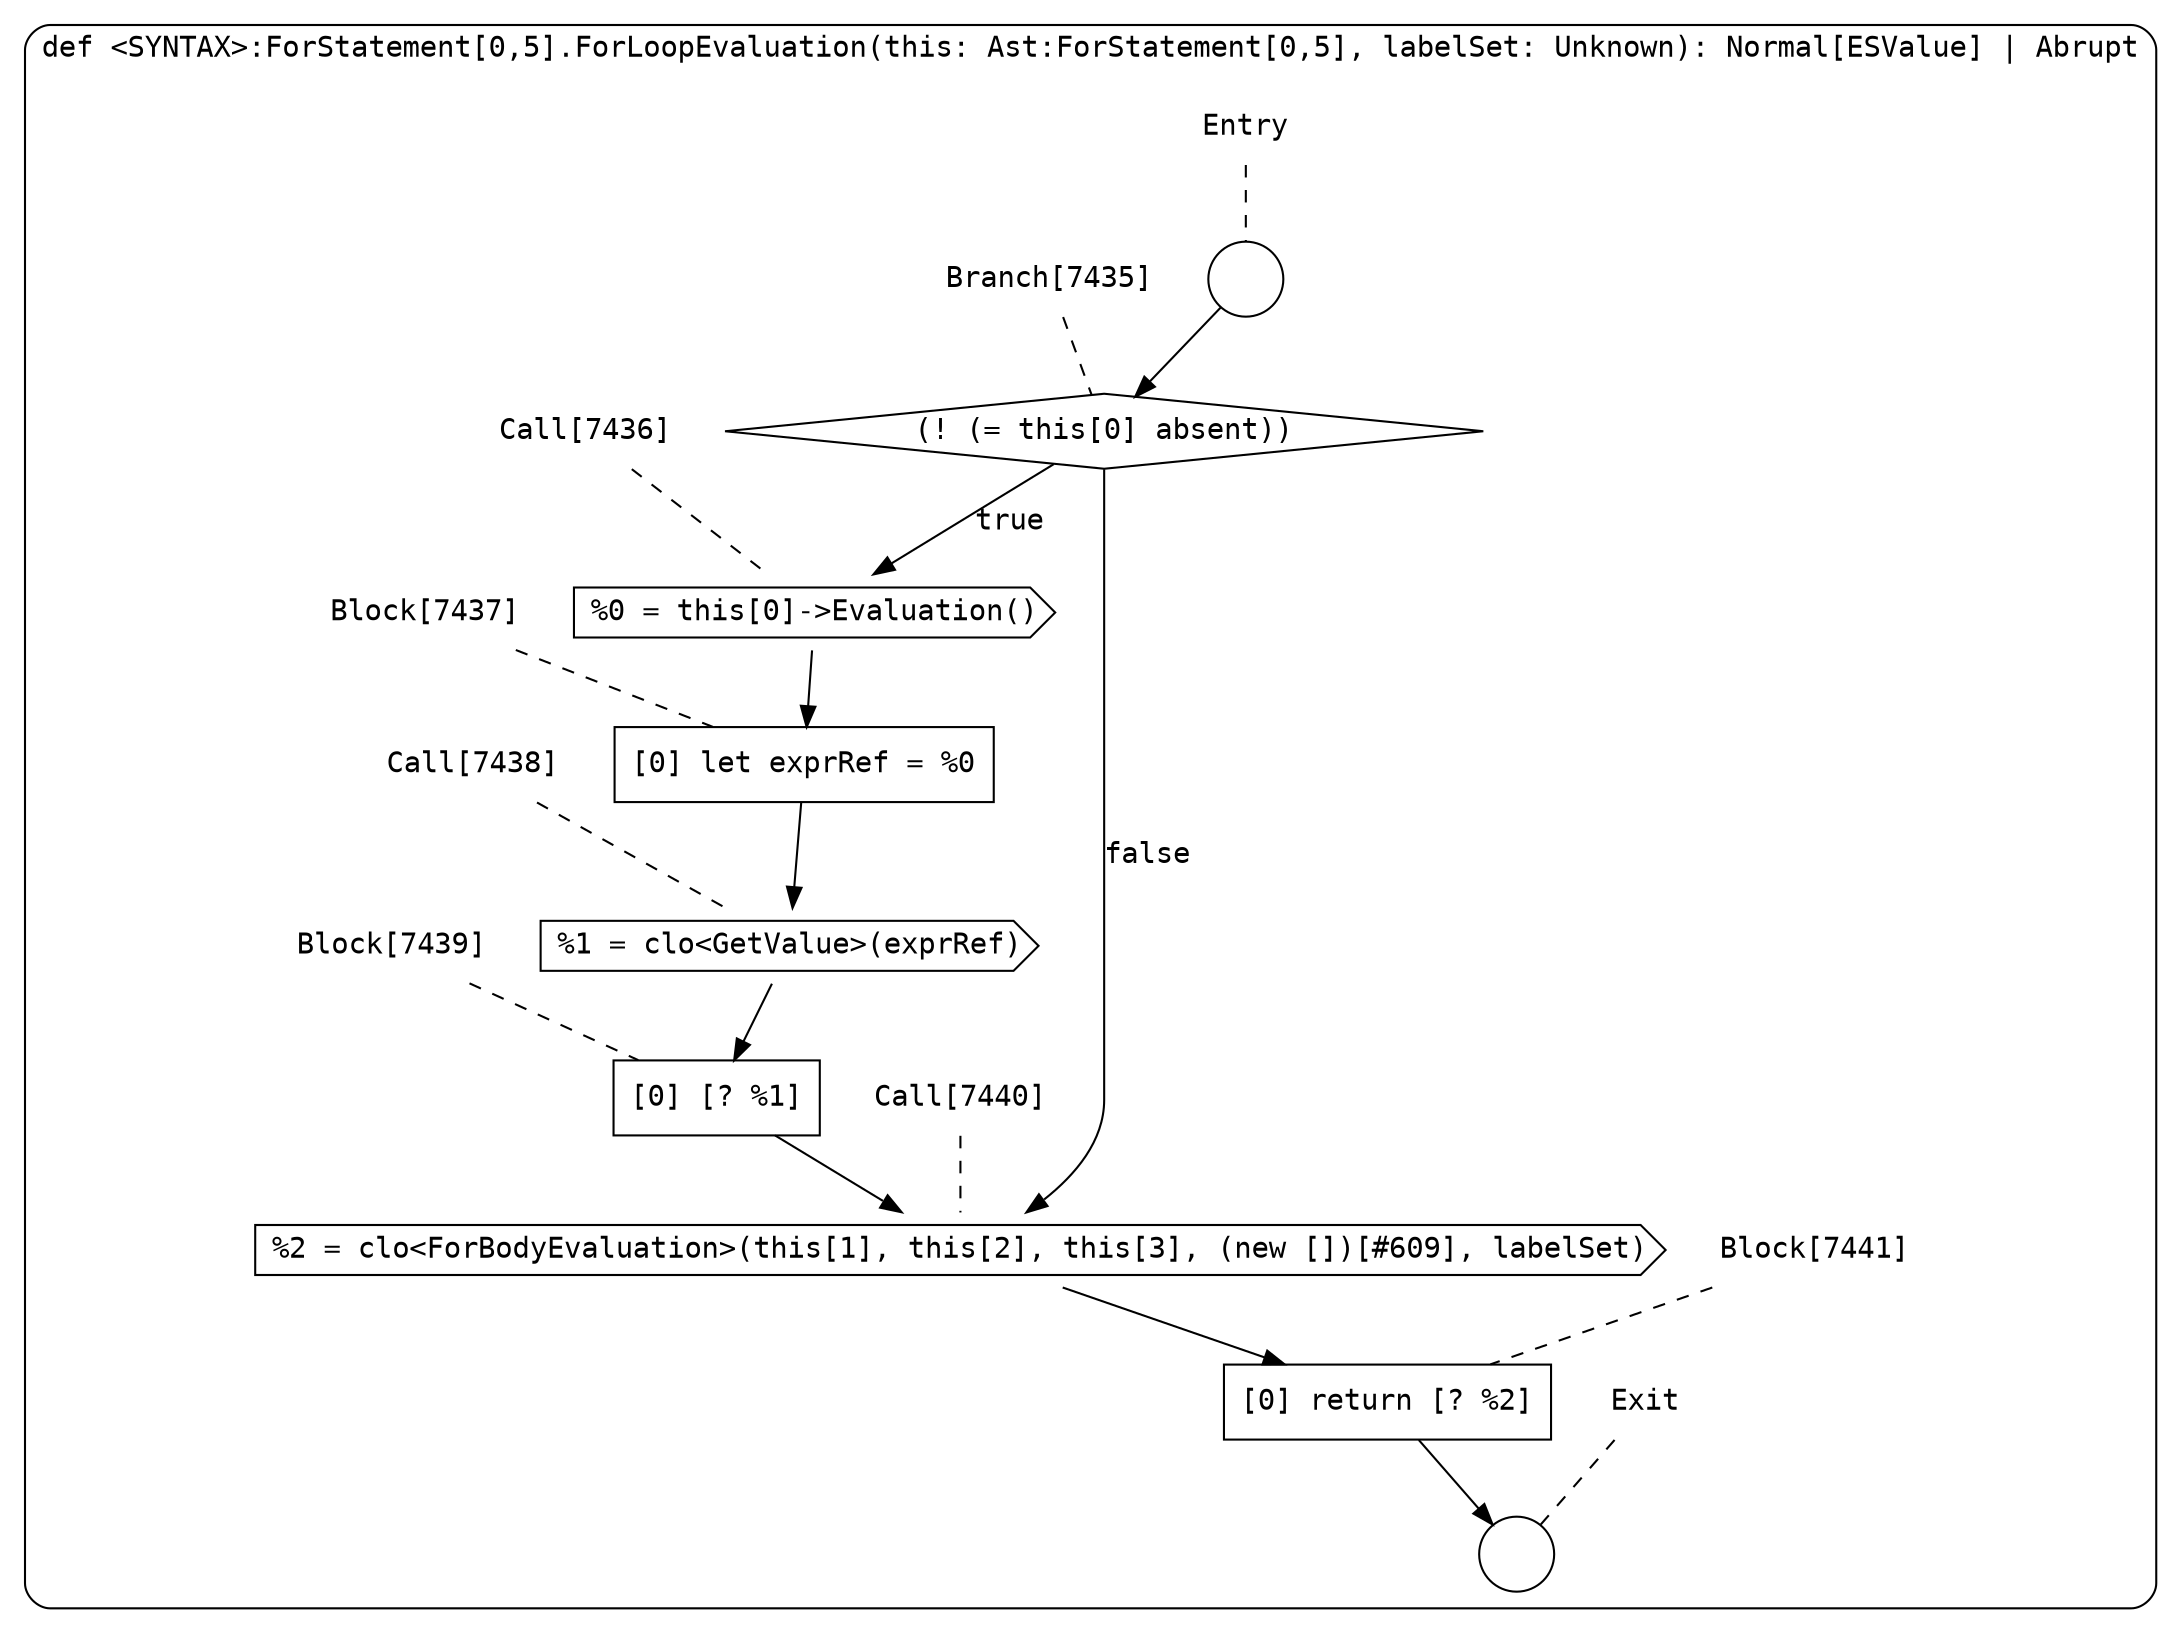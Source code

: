 digraph {
  graph [fontname = "Consolas"]
  node [fontname = "Consolas"]
  edge [fontname = "Consolas"]
  subgraph cluster1420 {
    label = "def <SYNTAX>:ForStatement[0,5].ForLoopEvaluation(this: Ast:ForStatement[0,5], labelSet: Unknown): Normal[ESValue] | Abrupt"
    style = rounded
    cluster1420_entry_name [shape=none, label=<<font color="black">Entry</font>>]
    cluster1420_entry_name -> cluster1420_entry [arrowhead=none, color="black", style=dashed]
    cluster1420_entry [shape=circle label=" " color="black" fillcolor="white" style=filled]
    cluster1420_entry -> node7435 [color="black"]
    cluster1420_exit_name [shape=none, label=<<font color="black">Exit</font>>]
    cluster1420_exit_name -> cluster1420_exit [arrowhead=none, color="black", style=dashed]
    cluster1420_exit [shape=circle label=" " color="black" fillcolor="white" style=filled]
    node7435_name [shape=none, label=<<font color="black">Branch[7435]</font>>]
    node7435_name -> node7435 [arrowhead=none, color="black", style=dashed]
    node7435 [shape=diamond, label=<<font color="black">(! (= this[0] absent))</font>> color="black" fillcolor="white", style=filled]
    node7435 -> node7436 [label=<<font color="black">true</font>> color="black"]
    node7435 -> node7440 [label=<<font color="black">false</font>> color="black"]
    node7436_name [shape=none, label=<<font color="black">Call[7436]</font>>]
    node7436_name -> node7436 [arrowhead=none, color="black", style=dashed]
    node7436 [shape=cds, label=<<font color="black">%0 = this[0]-&gt;Evaluation()</font>> color="black" fillcolor="white", style=filled]
    node7436 -> node7437 [color="black"]
    node7440_name [shape=none, label=<<font color="black">Call[7440]</font>>]
    node7440_name -> node7440 [arrowhead=none, color="black", style=dashed]
    node7440 [shape=cds, label=<<font color="black">%2 = clo&lt;ForBodyEvaluation&gt;(this[1], this[2], this[3], (new [])[#609], labelSet)</font>> color="black" fillcolor="white", style=filled]
    node7440 -> node7441 [color="black"]
    node7437_name [shape=none, label=<<font color="black">Block[7437]</font>>]
    node7437_name -> node7437 [arrowhead=none, color="black", style=dashed]
    node7437 [shape=box, label=<<font color="black">[0] let exprRef = %0<BR ALIGN="LEFT"/></font>> color="black" fillcolor="white", style=filled]
    node7437 -> node7438 [color="black"]
    node7441_name [shape=none, label=<<font color="black">Block[7441]</font>>]
    node7441_name -> node7441 [arrowhead=none, color="black", style=dashed]
    node7441 [shape=box, label=<<font color="black">[0] return [? %2]<BR ALIGN="LEFT"/></font>> color="black" fillcolor="white", style=filled]
    node7441 -> cluster1420_exit [color="black"]
    node7438_name [shape=none, label=<<font color="black">Call[7438]</font>>]
    node7438_name -> node7438 [arrowhead=none, color="black", style=dashed]
    node7438 [shape=cds, label=<<font color="black">%1 = clo&lt;GetValue&gt;(exprRef)</font>> color="black" fillcolor="white", style=filled]
    node7438 -> node7439 [color="black"]
    node7439_name [shape=none, label=<<font color="black">Block[7439]</font>>]
    node7439_name -> node7439 [arrowhead=none, color="black", style=dashed]
    node7439 [shape=box, label=<<font color="black">[0] [? %1]<BR ALIGN="LEFT"/></font>> color="black" fillcolor="white", style=filled]
    node7439 -> node7440 [color="black"]
  }
}